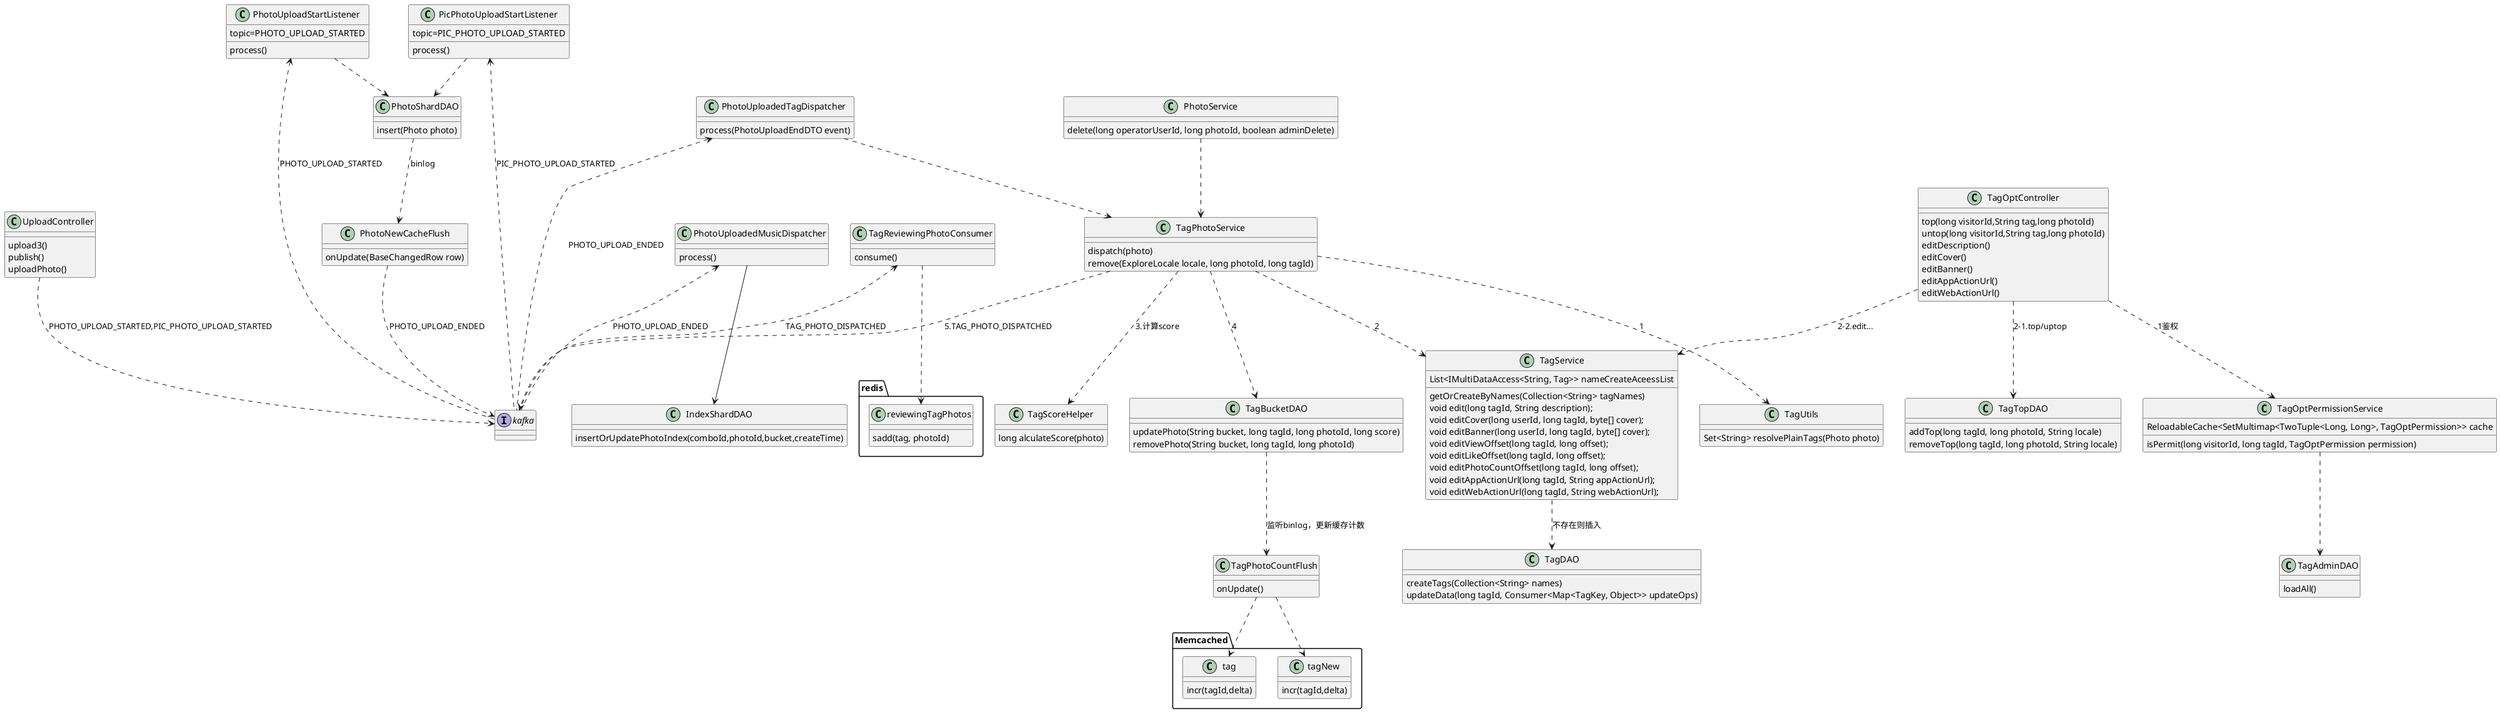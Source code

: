 @startuml

UploadController ..> kafka : PHOTO_UPLOAD_STARTED,PIC_PHOTO_UPLOAD_STARTED
PhotoUploadStartListener <.. kafka : PHOTO_UPLOAD_STARTED
PhotoUploadStartListener ..> PhotoShardDAO
PicPhotoUploadStartListener <.. kafka : PIC_PHOTO_UPLOAD_STARTED
PicPhotoUploadStartListener ..> PhotoShardDAO

PhotoShardDAO ..> PhotoNewCacheFlush :binlog
PhotoNewCacheFlush ..> kafka : PHOTO_UPLOAD_ENDED
PhotoUploadedTagDispatcher <.. kafka : PHOTO_UPLOAD_ENDED

PhotoUploadedMusicDispatcher <.. kafka : PHOTO_UPLOAD_ENDED
PhotoUploadedMusicDispatcher --> IndexShardDAO

PhotoUploadedTagDispatcher ..> TagPhotoService
TagPhotoService ..> TagUtils : 1
TagPhotoService ..> TagService : 2
TagPhotoService ..> TagScoreHelper : 3.计算score
TagPhotoService ..> TagBucketDAO : 4
TagBucketDAO ..> TagPhotoCountFlush : 监听binlog，更新缓存计数
TagPhotoService ..> kafka : 5.TAG_PHOTO_DISPATCHED

TagReviewingPhotoConsumer <.. kafka : TAG_PHOTO_DISPATCHED
TagReviewingPhotoConsumer ..> redis.reviewingTagPhotos

TagService ..> TagDAO : 不存在则插入

TagOptController ..> TagOptPermissionService : 1鉴权
TagOptController ..> TagTopDAO : 2-1.top/uptop
TagOptController ..> TagService : 2-2.edit...

TagOptPermissionService ..> TagAdminDAO

PhotoService ..> TagPhotoService

class UploadController{
upload3()
publish()
uploadPhoto()
}

class PhotoUploadStartListener{
topic=PHOTO_UPLOAD_STARTED
process()
}
class PicPhotoUploadStartListener{
topic=PIC_PHOTO_UPLOAD_STARTED
process()
}

class PhotoNewCacheFlush{
onUpdate(BaseChangedRow row)
}

interface kafka{
}

class PhotoShardDAO{
insert(Photo photo)
}

class PhotoUploadedTagDispatcher{
process(PhotoUploadEndDTO event)
}

class PhotoUploadedMusicDispatcher{
process()
}

class IndexShardDAO{
insertOrUpdatePhotoIndex(comboId,photoId,bucket,createTime)
}

class TagService{
List<IMultiDataAccess<String, Tag>> nameCreateAceessList
getOrCreateByNames(Collection<String> tagNames)
    void edit(long tagId, String description);
    void editCover(long userId, long tagId, byte[] cover);
    void editBanner(long userId, long tagId, byte[] cover);
    void editViewOffset(long tagId, long offset);
    void editLikeOffset(long tagId, long offset);
    void editPhotoCountOffset(long tagId, long offset);
    void editAppActionUrl(long tagId, String appActionUrl);
    void editWebActionUrl(long tagId, String webActionUrl);
}

class TagPhotoService{
dispatch(photo)
remove(ExploreLocale locale, long photoId, long tagId)
}

class TagUtils{
Set<String> resolvePlainTags(Photo photo)
}

class TagScoreHelper{
long alculateScore(photo)
}

class TagReviewingPhotoConsumer{
consume()
}
class TagOptController{
top(long visitorId,String tag,long photoId)
untop(long visitorId,String tag,long photoId)
editDescription()
editCover()
editBanner()
editAppActionUrl()
editWebActionUrl()
}

class TagOptPermissionService{
ReloadableCache<SetMultimap<TwoTuple<Long, Long>, TagOptPermission>> cache
isPermit(long visitorId, long tagId, TagOptPermission permission)
}

class PhotoService{
delete(long operatorUserId, long photoId, boolean adminDelete)
}

class TagDAO{
createTags(Collection<String> names)
updateData(long tagId, Consumer<Map<TagKey, Object>> updateOps)
}
class TagBucketDAO{
updatePhoto(String bucket, long tagId, long photoId, long score)
removePhoto(String bucket, long tagId, long photoId)
}
class TagTopDAO{
addTop(long tagId, long photoId, String locale)
removeTop(long tagId, long photoId, String locale)
}

class TagAdminDAO{
loadAll()
}

class redis.reviewingTagPhotos{
sadd(tag, photoId)

}

TagPhotoCountFlush ..> Memcached.tag
TagPhotoCountFlush ..> Memcached.tagNew
class TagPhotoCountFlush{
onUpdate()
}

class Memcached.tag{
incr(tagId,delta)
}

class Memcached.tagNew{
incr(tagId,delta)
}


@enduml